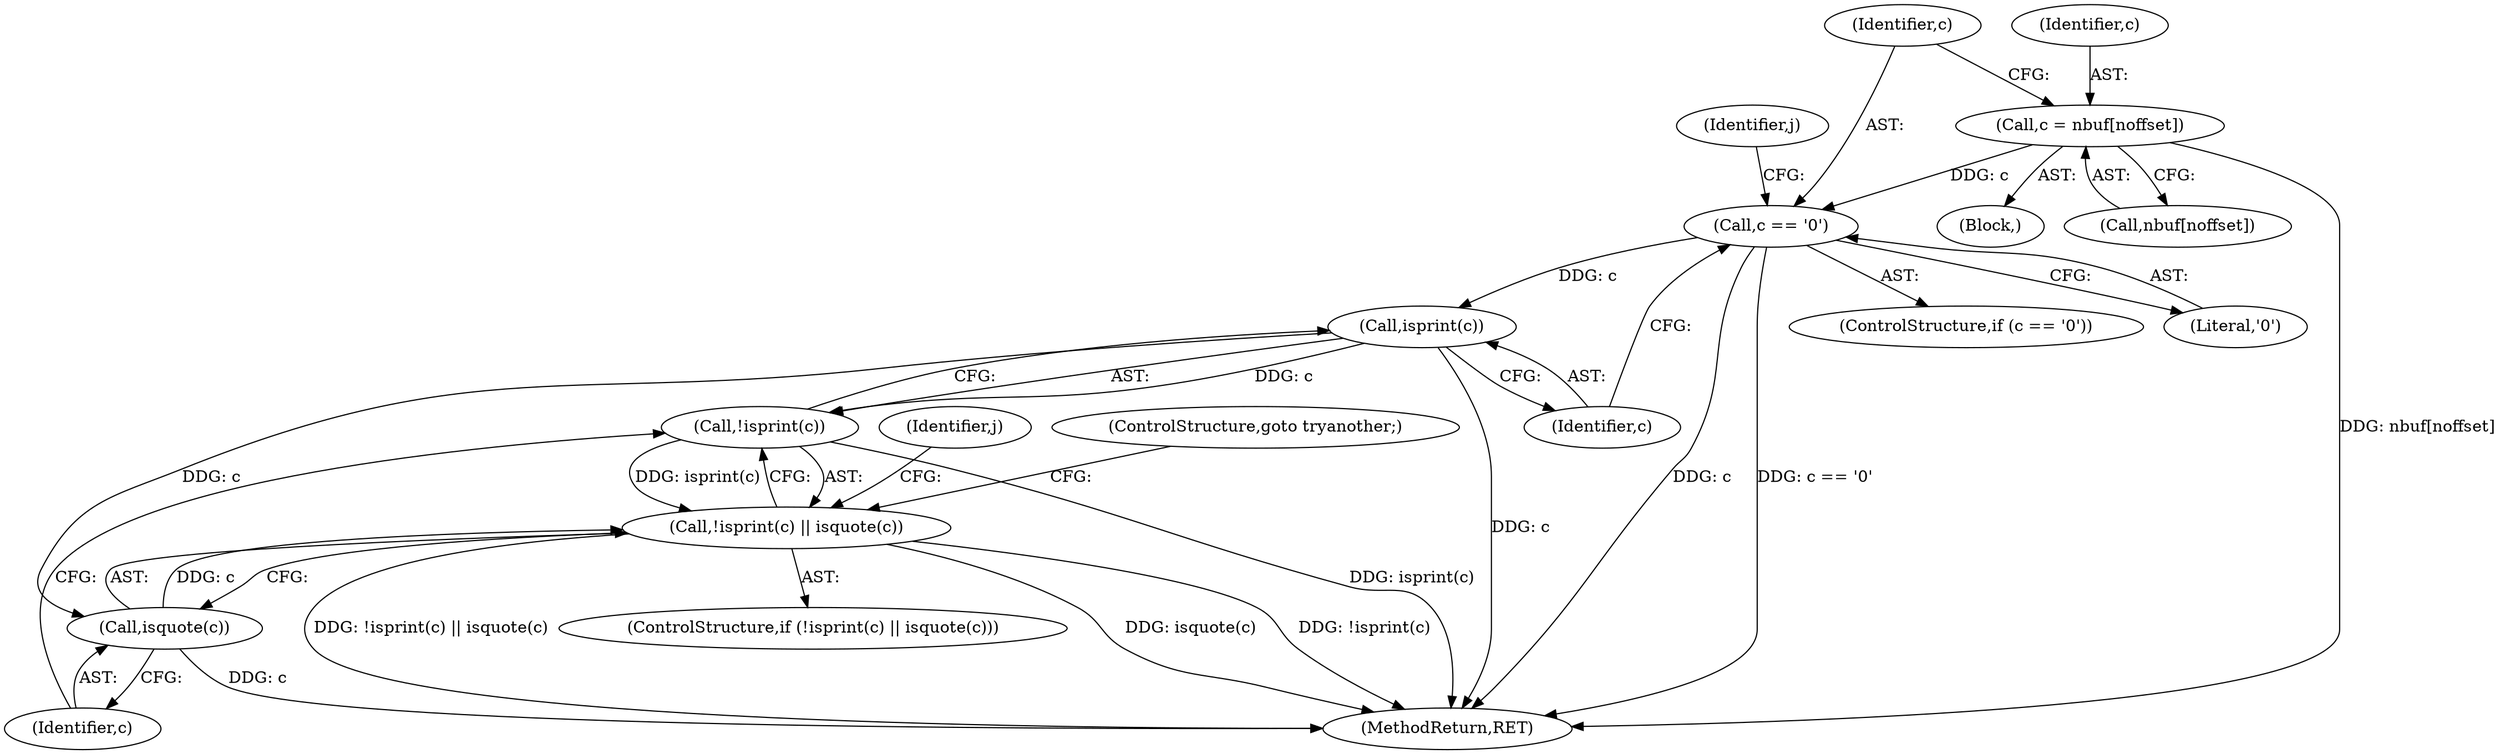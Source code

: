 digraph "0_file_39c7ac1106be844a5296d3eb5971946cc09ffda0@array" {
"1001097" [label="(Call,c = nbuf[noffset])"];
"1001103" [label="(Call,c == '\0')"];
"1001119" [label="(Call,isprint(c))"];
"1001118" [label="(Call,!isprint(c))"];
"1001117" [label="(Call,!isprint(c) || isquote(c))"];
"1001121" [label="(Call,isquote(c))"];
"1001122" [label="(Identifier,c)"];
"1001109" [label="(Identifier,j)"];
"1001119" [label="(Call,isprint(c))"];
"1001080" [label="(Identifier,j)"];
"1001098" [label="(Identifier,c)"];
"1001102" [label="(ControlStructure,if (c == '\0'))"];
"1001117" [label="(Call,!isprint(c) || isquote(c))"];
"1001116" [label="(ControlStructure,if (!isprint(c) || isquote(c)))"];
"1001104" [label="(Identifier,c)"];
"1001105" [label="(Literal,'\0')"];
"1001103" [label="(Call,c == '\0')"];
"1001123" [label="(ControlStructure,goto tryanother;)"];
"1001120" [label="(Identifier,c)"];
"1001121" [label="(Call,isquote(c))"];
"1001097" [label="(Call,c = nbuf[noffset])"];
"1001237" [label="(MethodReturn,RET)"];
"1001086" [label="(Block,)"];
"1001118" [label="(Call,!isprint(c))"];
"1001099" [label="(Call,nbuf[noffset])"];
"1001097" -> "1001086"  [label="AST: "];
"1001097" -> "1001099"  [label="CFG: "];
"1001098" -> "1001097"  [label="AST: "];
"1001099" -> "1001097"  [label="AST: "];
"1001104" -> "1001097"  [label="CFG: "];
"1001097" -> "1001237"  [label="DDG: nbuf[noffset]"];
"1001097" -> "1001103"  [label="DDG: c"];
"1001103" -> "1001102"  [label="AST: "];
"1001103" -> "1001105"  [label="CFG: "];
"1001104" -> "1001103"  [label="AST: "];
"1001105" -> "1001103"  [label="AST: "];
"1001109" -> "1001103"  [label="CFG: "];
"1001120" -> "1001103"  [label="CFG: "];
"1001103" -> "1001237"  [label="DDG: c"];
"1001103" -> "1001237"  [label="DDG: c == '\0'"];
"1001103" -> "1001119"  [label="DDG: c"];
"1001119" -> "1001118"  [label="AST: "];
"1001119" -> "1001120"  [label="CFG: "];
"1001120" -> "1001119"  [label="AST: "];
"1001118" -> "1001119"  [label="CFG: "];
"1001119" -> "1001237"  [label="DDG: c"];
"1001119" -> "1001118"  [label="DDG: c"];
"1001119" -> "1001121"  [label="DDG: c"];
"1001118" -> "1001117"  [label="AST: "];
"1001122" -> "1001118"  [label="CFG: "];
"1001117" -> "1001118"  [label="CFG: "];
"1001118" -> "1001237"  [label="DDG: isprint(c)"];
"1001118" -> "1001117"  [label="DDG: isprint(c)"];
"1001117" -> "1001116"  [label="AST: "];
"1001117" -> "1001121"  [label="CFG: "];
"1001121" -> "1001117"  [label="AST: "];
"1001123" -> "1001117"  [label="CFG: "];
"1001080" -> "1001117"  [label="CFG: "];
"1001117" -> "1001237"  [label="DDG: isquote(c)"];
"1001117" -> "1001237"  [label="DDG: !isprint(c)"];
"1001117" -> "1001237"  [label="DDG: !isprint(c) || isquote(c)"];
"1001121" -> "1001117"  [label="DDG: c"];
"1001121" -> "1001122"  [label="CFG: "];
"1001122" -> "1001121"  [label="AST: "];
"1001121" -> "1001237"  [label="DDG: c"];
}
